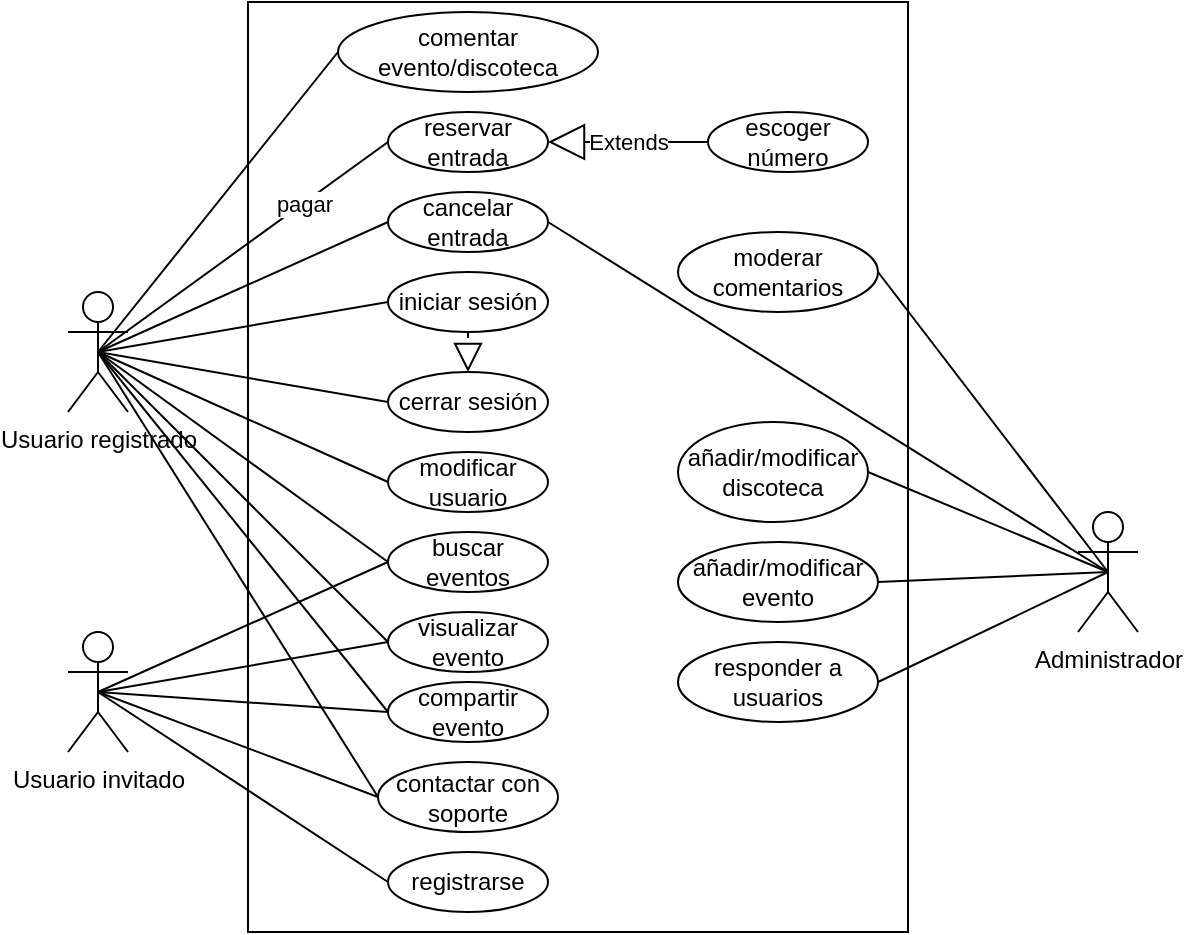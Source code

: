 <mxfile version="21.7.5" type="device">
  <diagram name="Page-1" id="17xLx5Jpj_yAPQxF6Sxz">
    <mxGraphModel dx="1004" dy="676" grid="1" gridSize="10" guides="1" tooltips="1" connect="1" arrows="1" fold="1" page="1" pageScale="1" pageWidth="850" pageHeight="1100" math="0" shadow="0">
      <root>
        <mxCell id="0" />
        <mxCell id="1" parent="0" />
        <mxCell id="ru2hNwoar7phW9bpmIqV-1" value="&lt;div&gt;Usuario registrado&lt;/div&gt;" style="shape=umlActor;verticalLabelPosition=bottom;verticalAlign=top;html=1;outlineConnect=0;" vertex="1" parent="1">
          <mxGeometry x="120" y="160" width="30" height="60" as="geometry" />
        </mxCell>
        <mxCell id="ru2hNwoar7phW9bpmIqV-2" value="&lt;div&gt;Usuario invitado&lt;/div&gt;" style="shape=umlActor;verticalLabelPosition=bottom;verticalAlign=top;html=1;outlineConnect=0;" vertex="1" parent="1">
          <mxGeometry x="120" y="330" width="30" height="60" as="geometry" />
        </mxCell>
        <mxCell id="ru2hNwoar7phW9bpmIqV-3" value="&lt;div&gt;Administrador&lt;/div&gt;" style="shape=umlActor;verticalLabelPosition=bottom;verticalAlign=top;html=1;outlineConnect=0;" vertex="1" parent="1">
          <mxGeometry x="625" y="270" width="30" height="60" as="geometry" />
        </mxCell>
        <mxCell id="ru2hNwoar7phW9bpmIqV-4" value="" style="rounded=0;whiteSpace=wrap;html=1;fillColor=none;" vertex="1" parent="1">
          <mxGeometry x="210" y="15" width="330" height="465" as="geometry" />
        </mxCell>
        <mxCell id="ru2hNwoar7phW9bpmIqV-6" value="iniciar sesión" style="ellipse;whiteSpace=wrap;html=1;" vertex="1" parent="1">
          <mxGeometry x="280" y="150" width="80" height="30" as="geometry" />
        </mxCell>
        <mxCell id="ru2hNwoar7phW9bpmIqV-7" value="cerrar sesión" style="ellipse;whiteSpace=wrap;html=1;" vertex="1" parent="1">
          <mxGeometry x="280" y="200" width="80" height="30" as="geometry" />
        </mxCell>
        <mxCell id="ru2hNwoar7phW9bpmIqV-8" value="" style="endArrow=block;dashed=1;endFill=0;endSize=12;html=1;rounded=0;exitX=0.5;exitY=1;exitDx=0;exitDy=0;entryX=0.5;entryY=0;entryDx=0;entryDy=0;" edge="1" parent="1" source="ru2hNwoar7phW9bpmIqV-6" target="ru2hNwoar7phW9bpmIqV-7">
          <mxGeometry width="160" relative="1" as="geometry">
            <mxPoint x="360" y="190" as="sourcePoint" />
            <mxPoint x="520" y="190" as="targetPoint" />
          </mxGeometry>
        </mxCell>
        <mxCell id="ru2hNwoar7phW9bpmIqV-10" value="" style="endArrow=none;html=1;rounded=0;exitX=0.5;exitY=0.5;exitDx=0;exitDy=0;exitPerimeter=0;entryX=0;entryY=0.5;entryDx=0;entryDy=0;" edge="1" parent="1" source="ru2hNwoar7phW9bpmIqV-1" target="ru2hNwoar7phW9bpmIqV-6">
          <mxGeometry width="50" height="50" relative="1" as="geometry">
            <mxPoint x="230" y="130" as="sourcePoint" />
            <mxPoint x="280" y="80" as="targetPoint" />
          </mxGeometry>
        </mxCell>
        <mxCell id="ru2hNwoar7phW9bpmIqV-11" value="" style="endArrow=none;html=1;rounded=0;exitX=0.5;exitY=0.5;exitDx=0;exitDy=0;exitPerimeter=0;entryX=0;entryY=0.5;entryDx=0;entryDy=0;" edge="1" parent="1" source="ru2hNwoar7phW9bpmIqV-1" target="ru2hNwoar7phW9bpmIqV-7">
          <mxGeometry width="50" height="50" relative="1" as="geometry">
            <mxPoint x="185" y="200" as="sourcePoint" />
            <mxPoint x="290" y="135" as="targetPoint" />
          </mxGeometry>
        </mxCell>
        <mxCell id="ru2hNwoar7phW9bpmIqV-14" value="buscar eventos" style="ellipse;whiteSpace=wrap;html=1;" vertex="1" parent="1">
          <mxGeometry x="280" y="280" width="80" height="30" as="geometry" />
        </mxCell>
        <mxCell id="ru2hNwoar7phW9bpmIqV-15" value="" style="endArrow=none;html=1;rounded=0;exitX=0.5;exitY=0.5;exitDx=0;exitDy=0;exitPerimeter=0;entryX=0;entryY=0.5;entryDx=0;entryDy=0;" edge="1" parent="1" target="ru2hNwoar7phW9bpmIqV-14" source="ru2hNwoar7phW9bpmIqV-1">
          <mxGeometry width="50" height="50" relative="1" as="geometry">
            <mxPoint x="175" y="230" as="sourcePoint" />
            <mxPoint x="290" y="175" as="targetPoint" />
          </mxGeometry>
        </mxCell>
        <mxCell id="ru2hNwoar7phW9bpmIqV-16" value="registrarse" style="ellipse;whiteSpace=wrap;html=1;" vertex="1" parent="1">
          <mxGeometry x="280" y="440" width="80" height="30" as="geometry" />
        </mxCell>
        <mxCell id="ru2hNwoar7phW9bpmIqV-17" value="" style="endArrow=none;html=1;rounded=0;exitX=0.5;exitY=0.5;exitDx=0;exitDy=0;exitPerimeter=0;entryX=0;entryY=0.5;entryDx=0;entryDy=0;" edge="1" parent="1" target="ru2hNwoar7phW9bpmIqV-16" source="ru2hNwoar7phW9bpmIqV-2">
          <mxGeometry width="50" height="50" relative="1" as="geometry">
            <mxPoint x="170" y="470" as="sourcePoint" />
            <mxPoint x="285" y="415" as="targetPoint" />
          </mxGeometry>
        </mxCell>
        <mxCell id="ru2hNwoar7phW9bpmIqV-18" value="" style="endArrow=none;html=1;rounded=0;exitX=0.5;exitY=0.5;exitDx=0;exitDy=0;exitPerimeter=0;entryX=0;entryY=0.5;entryDx=0;entryDy=0;" edge="1" parent="1" source="ru2hNwoar7phW9bpmIqV-2" target="ru2hNwoar7phW9bpmIqV-14">
          <mxGeometry width="50" height="50" relative="1" as="geometry">
            <mxPoint x="185" y="210" as="sourcePoint" />
            <mxPoint x="290" y="325" as="targetPoint" />
          </mxGeometry>
        </mxCell>
        <mxCell id="ru2hNwoar7phW9bpmIqV-19" value="visualizar evento" style="ellipse;whiteSpace=wrap;html=1;" vertex="1" parent="1">
          <mxGeometry x="280" y="320" width="80" height="30" as="geometry" />
        </mxCell>
        <mxCell id="ru2hNwoar7phW9bpmIqV-21" value="" style="endArrow=none;html=1;rounded=0;exitX=0.5;exitY=0.5;exitDx=0;exitDy=0;exitPerimeter=0;entryX=0;entryY=0.5;entryDx=0;entryDy=0;" edge="1" parent="1" source="ru2hNwoar7phW9bpmIqV-2" target="ru2hNwoar7phW9bpmIqV-19">
          <mxGeometry width="50" height="50" relative="1" as="geometry">
            <mxPoint x="185" y="370" as="sourcePoint" />
            <mxPoint x="290" y="295" as="targetPoint" />
          </mxGeometry>
        </mxCell>
        <mxCell id="ru2hNwoar7phW9bpmIqV-22" value="" style="endArrow=none;html=1;rounded=0;exitX=0.5;exitY=0.5;exitDx=0;exitDy=0;exitPerimeter=0;entryX=0;entryY=0.5;entryDx=0;entryDy=0;" edge="1" parent="1" source="ru2hNwoar7phW9bpmIqV-1" target="ru2hNwoar7phW9bpmIqV-19">
          <mxGeometry width="50" height="50" relative="1" as="geometry">
            <mxPoint x="195" y="370" as="sourcePoint" />
            <mxPoint x="300" y="295" as="targetPoint" />
          </mxGeometry>
        </mxCell>
        <mxCell id="ru2hNwoar7phW9bpmIqV-23" value="compartir evento" style="ellipse;whiteSpace=wrap;html=1;" vertex="1" parent="1">
          <mxGeometry x="280" y="355" width="80" height="30" as="geometry" />
        </mxCell>
        <mxCell id="ru2hNwoar7phW9bpmIqV-24" value="" style="endArrow=none;html=1;rounded=0;exitX=0.5;exitY=0.5;exitDx=0;exitDy=0;exitPerimeter=0;entryX=0;entryY=0.5;entryDx=0;entryDy=0;" edge="1" parent="1" target="ru2hNwoar7phW9bpmIqV-23" source="ru2hNwoar7phW9bpmIqV-2">
          <mxGeometry width="50" height="50" relative="1" as="geometry">
            <mxPoint x="175" y="400" as="sourcePoint" />
            <mxPoint x="290" y="335" as="targetPoint" />
          </mxGeometry>
        </mxCell>
        <mxCell id="ru2hNwoar7phW9bpmIqV-25" value="" style="endArrow=none;html=1;rounded=0;exitX=0.5;exitY=0.5;exitDx=0;exitDy=0;exitPerimeter=0;entryX=0;entryY=0.5;entryDx=0;entryDy=0;" edge="1" parent="1" target="ru2hNwoar7phW9bpmIqV-23" source="ru2hNwoar7phW9bpmIqV-1">
          <mxGeometry width="50" height="50" relative="1" as="geometry">
            <mxPoint x="175" y="230" as="sourcePoint" />
            <mxPoint x="300" y="335" as="targetPoint" />
          </mxGeometry>
        </mxCell>
        <mxCell id="ru2hNwoar7phW9bpmIqV-26" value="añadir/modificar discoteca" style="ellipse;whiteSpace=wrap;html=1;" vertex="1" parent="1">
          <mxGeometry x="425" y="225" width="95" height="50" as="geometry" />
        </mxCell>
        <mxCell id="ru2hNwoar7phW9bpmIqV-27" value="" style="endArrow=none;html=1;rounded=0;exitX=0.5;exitY=0.5;exitDx=0;exitDy=0;exitPerimeter=0;entryX=1;entryY=0.5;entryDx=0;entryDy=0;" edge="1" parent="1" target="ru2hNwoar7phW9bpmIqV-26" source="ru2hNwoar7phW9bpmIqV-3">
          <mxGeometry width="50" height="50" relative="1" as="geometry">
            <mxPoint x="335" y="270" as="sourcePoint" />
            <mxPoint x="450" y="215" as="targetPoint" />
          </mxGeometry>
        </mxCell>
        <mxCell id="ru2hNwoar7phW9bpmIqV-28" value="añadir/modificar evento" style="ellipse;whiteSpace=wrap;html=1;" vertex="1" parent="1">
          <mxGeometry x="425" y="285" width="100" height="40" as="geometry" />
        </mxCell>
        <mxCell id="ru2hNwoar7phW9bpmIqV-29" value="" style="endArrow=none;html=1;rounded=0;exitX=0.5;exitY=0.5;exitDx=0;exitDy=0;exitPerimeter=0;entryX=1;entryY=0.5;entryDx=0;entryDy=0;" edge="1" parent="1" target="ru2hNwoar7phW9bpmIqV-28" source="ru2hNwoar7phW9bpmIqV-3">
          <mxGeometry width="50" height="50" relative="1" as="geometry">
            <mxPoint x="640" y="340" as="sourcePoint" />
            <mxPoint x="450" y="255" as="targetPoint" />
          </mxGeometry>
        </mxCell>
        <mxCell id="ru2hNwoar7phW9bpmIqV-32" value="comentar evento/discoteca" style="ellipse;whiteSpace=wrap;html=1;" vertex="1" parent="1">
          <mxGeometry x="255" y="20" width="130" height="40" as="geometry" />
        </mxCell>
        <mxCell id="ru2hNwoar7phW9bpmIqV-33" value="" style="endArrow=none;html=1;rounded=0;exitX=0.5;exitY=0.5;exitDx=0;exitDy=0;exitPerimeter=0;entryX=0;entryY=0.5;entryDx=0;entryDy=0;" edge="1" parent="1" target="ru2hNwoar7phW9bpmIqV-32" source="ru2hNwoar7phW9bpmIqV-1">
          <mxGeometry width="50" height="50" relative="1" as="geometry">
            <mxPoint x="175" y="230" as="sourcePoint" />
            <mxPoint x="290" y="175" as="targetPoint" />
          </mxGeometry>
        </mxCell>
        <mxCell id="ru2hNwoar7phW9bpmIqV-34" value="modificar usuario" style="ellipse;whiteSpace=wrap;html=1;" vertex="1" parent="1">
          <mxGeometry x="280" y="240" width="80" height="30" as="geometry" />
        </mxCell>
        <mxCell id="ru2hNwoar7phW9bpmIqV-35" value="" style="endArrow=none;html=1;rounded=0;exitX=0.5;exitY=0.5;exitDx=0;exitDy=0;exitPerimeter=0;entryX=0;entryY=0.5;entryDx=0;entryDy=0;" edge="1" parent="1" target="ru2hNwoar7phW9bpmIqV-34" source="ru2hNwoar7phW9bpmIqV-1">
          <mxGeometry width="50" height="50" relative="1" as="geometry">
            <mxPoint x="185" y="230" as="sourcePoint" />
            <mxPoint x="300" y="215" as="targetPoint" />
          </mxGeometry>
        </mxCell>
        <mxCell id="ru2hNwoar7phW9bpmIqV-36" value="reservar entrada" style="ellipse;whiteSpace=wrap;html=1;" vertex="1" parent="1">
          <mxGeometry x="280" y="70" width="80" height="30" as="geometry" />
        </mxCell>
        <mxCell id="ru2hNwoar7phW9bpmIqV-37" value="" style="endArrow=none;html=1;rounded=0;exitX=0.5;exitY=0.5;exitDx=0;exitDy=0;exitPerimeter=0;entryX=0;entryY=0.5;entryDx=0;entryDy=0;" edge="1" parent="1" target="ru2hNwoar7phW9bpmIqV-36" source="ru2hNwoar7phW9bpmIqV-1">
          <mxGeometry width="50" height="50" relative="1" as="geometry">
            <mxPoint x="175" y="220" as="sourcePoint" />
            <mxPoint x="290" y="205" as="targetPoint" />
          </mxGeometry>
        </mxCell>
        <mxCell id="ru2hNwoar7phW9bpmIqV-51" value="pagar" style="edgeLabel;html=1;align=center;verticalAlign=middle;resizable=0;points=[];" vertex="1" connectable="0" parent="ru2hNwoar7phW9bpmIqV-37">
          <mxGeometry x="0.415" relative="1" as="geometry">
            <mxPoint as="offset" />
          </mxGeometry>
        </mxCell>
        <mxCell id="ru2hNwoar7phW9bpmIqV-38" value="contactar con soporte" style="ellipse;whiteSpace=wrap;html=1;" vertex="1" parent="1">
          <mxGeometry x="275" y="395" width="90" height="35" as="geometry" />
        </mxCell>
        <mxCell id="ru2hNwoar7phW9bpmIqV-39" value="" style="endArrow=none;html=1;rounded=0;exitX=0.5;exitY=0.5;exitDx=0;exitDy=0;exitPerimeter=0;entryX=0;entryY=0.5;entryDx=0;entryDy=0;" edge="1" parent="1" target="ru2hNwoar7phW9bpmIqV-38" source="ru2hNwoar7phW9bpmIqV-2">
          <mxGeometry width="50" height="50" relative="1" as="geometry">
            <mxPoint x="175" y="400" as="sourcePoint" />
            <mxPoint x="290" y="375" as="targetPoint" />
          </mxGeometry>
        </mxCell>
        <mxCell id="ru2hNwoar7phW9bpmIqV-40" value="" style="endArrow=none;html=1;rounded=0;exitX=0.5;exitY=0.5;exitDx=0;exitDy=0;exitPerimeter=0;entryX=0;entryY=0.5;entryDx=0;entryDy=0;" edge="1" parent="1" target="ru2hNwoar7phW9bpmIqV-38" source="ru2hNwoar7phW9bpmIqV-1">
          <mxGeometry width="50" height="50" relative="1" as="geometry">
            <mxPoint x="175" y="230" as="sourcePoint" />
            <mxPoint x="300" y="375" as="targetPoint" />
          </mxGeometry>
        </mxCell>
        <mxCell id="ru2hNwoar7phW9bpmIqV-41" value="responder a usuarios" style="ellipse;whiteSpace=wrap;html=1;" vertex="1" parent="1">
          <mxGeometry x="425" y="335" width="100" height="40" as="geometry" />
        </mxCell>
        <mxCell id="ru2hNwoar7phW9bpmIqV-42" value="" style="endArrow=none;html=1;rounded=0;exitX=0.5;exitY=0.5;exitDx=0;exitDy=0;exitPerimeter=0;entryX=1;entryY=0.5;entryDx=0;entryDy=0;" edge="1" parent="1" target="ru2hNwoar7phW9bpmIqV-41" source="ru2hNwoar7phW9bpmIqV-3">
          <mxGeometry width="50" height="50" relative="1" as="geometry">
            <mxPoint x="640" y="350" as="sourcePoint" />
            <mxPoint x="450" y="305" as="targetPoint" />
          </mxGeometry>
        </mxCell>
        <mxCell id="ru2hNwoar7phW9bpmIqV-43" value="moderar comentarios" style="ellipse;whiteSpace=wrap;html=1;" vertex="1" parent="1">
          <mxGeometry x="425" y="130" width="100" height="40" as="geometry" />
        </mxCell>
        <mxCell id="ru2hNwoar7phW9bpmIqV-44" value="" style="endArrow=none;html=1;rounded=0;exitX=0.5;exitY=0.5;exitDx=0;exitDy=0;exitPerimeter=0;entryX=1;entryY=0.5;entryDx=0;entryDy=0;" edge="1" parent="1" target="ru2hNwoar7phW9bpmIqV-43" source="ru2hNwoar7phW9bpmIqV-3">
          <mxGeometry width="50" height="50" relative="1" as="geometry">
            <mxPoint x="640" y="190" as="sourcePoint" />
            <mxPoint x="450" y="145" as="targetPoint" />
          </mxGeometry>
        </mxCell>
        <mxCell id="ru2hNwoar7phW9bpmIqV-45" value="escoger número" style="ellipse;whiteSpace=wrap;html=1;" vertex="1" parent="1">
          <mxGeometry x="440" y="70" width="80" height="30" as="geometry" />
        </mxCell>
        <mxCell id="ru2hNwoar7phW9bpmIqV-46" value="Extends" style="endArrow=block;endSize=16;endFill=0;html=1;rounded=0;exitX=0;exitY=0.5;exitDx=0;exitDy=0;entryX=1;entryY=0.5;entryDx=0;entryDy=0;" edge="1" parent="1" source="ru2hNwoar7phW9bpmIqV-45" target="ru2hNwoar7phW9bpmIqV-36">
          <mxGeometry width="160" relative="1" as="geometry">
            <mxPoint x="490" y="140" as="sourcePoint" />
            <mxPoint x="650" y="140" as="targetPoint" />
          </mxGeometry>
        </mxCell>
        <mxCell id="ru2hNwoar7phW9bpmIqV-47" value="cancelar entrada" style="ellipse;whiteSpace=wrap;html=1;" vertex="1" parent="1">
          <mxGeometry x="280" y="110" width="80" height="30" as="geometry" />
        </mxCell>
        <mxCell id="ru2hNwoar7phW9bpmIqV-48" value="" style="endArrow=none;html=1;rounded=0;entryX=0;entryY=0.5;entryDx=0;entryDy=0;exitX=0.5;exitY=0.5;exitDx=0;exitDy=0;exitPerimeter=0;" edge="1" parent="1" source="ru2hNwoar7phW9bpmIqV-1" target="ru2hNwoar7phW9bpmIqV-47">
          <mxGeometry width="50" height="50" relative="1" as="geometry">
            <mxPoint x="170" y="190" as="sourcePoint" />
            <mxPoint x="290" y="95" as="targetPoint" />
          </mxGeometry>
        </mxCell>
        <mxCell id="ru2hNwoar7phW9bpmIqV-49" value="" style="endArrow=none;html=1;rounded=0;entryX=1;entryY=0.5;entryDx=0;entryDy=0;exitX=0.5;exitY=0.5;exitDx=0;exitDy=0;exitPerimeter=0;" edge="1" parent="1" source="ru2hNwoar7phW9bpmIqV-3" target="ru2hNwoar7phW9bpmIqV-47">
          <mxGeometry width="50" height="50" relative="1" as="geometry">
            <mxPoint x="530" y="160" as="sourcePoint" />
            <mxPoint x="300" y="105" as="targetPoint" />
          </mxGeometry>
        </mxCell>
      </root>
    </mxGraphModel>
  </diagram>
</mxfile>
